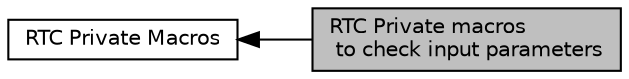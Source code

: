 digraph "RTC Private macros to check input parameters"
{
  edge [fontname="Helvetica",fontsize="10",labelfontname="Helvetica",labelfontsize="10"];
  node [fontname="Helvetica",fontsize="10",shape=box];
  rankdir=LR;
  Node1 [label="RTC Private macros\l to check input parameters",height=0.2,width=0.4,color="black", fillcolor="grey75", style="filled", fontcolor="black",tooltip=" "];
  Node2 [label="RTC Private Macros",height=0.2,width=0.4,color="black", fillcolor="white", style="filled",URL="$group___r_t_c___private___macros.html",tooltip=" "];
  Node2->Node1 [shape=plaintext, dir="back", style="solid"];
}
